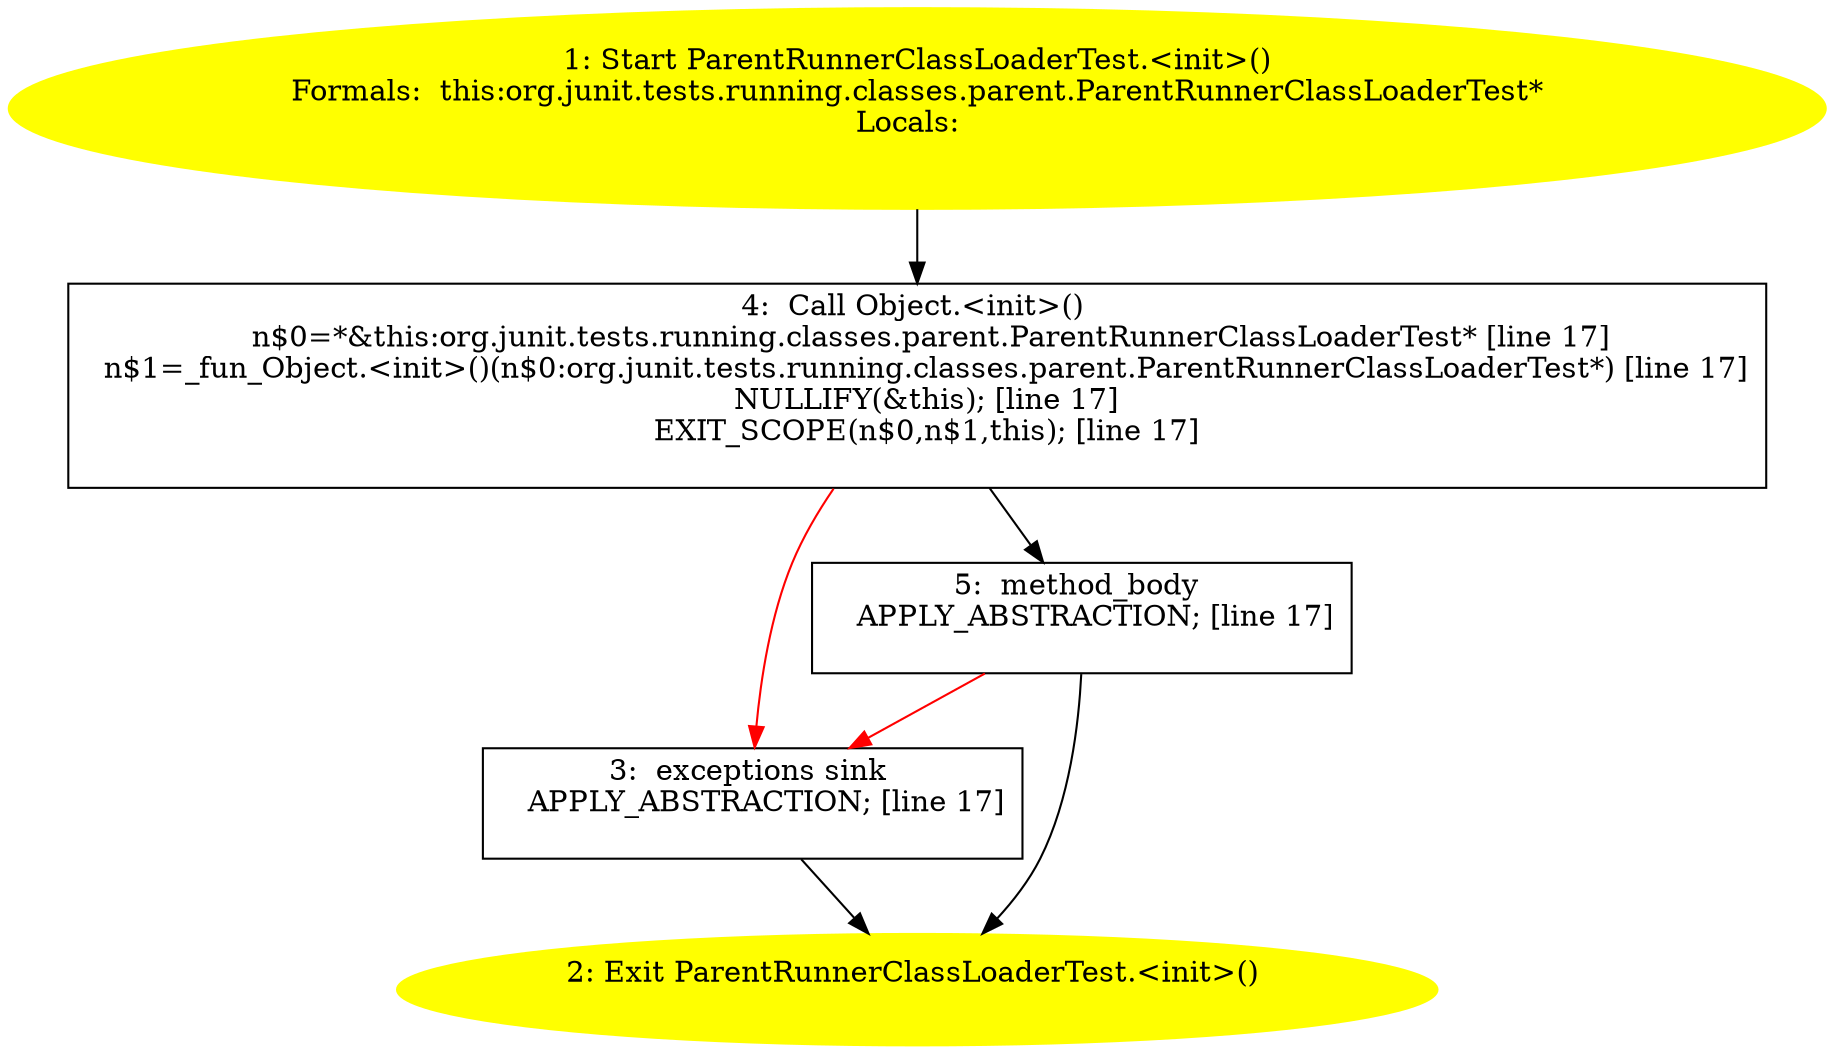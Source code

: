 /* @generated */
digraph cfg {
"org.junit.tests.running.classes.parent.ParentRunnerClassLoaderTest.<init>().c5cec5a13ccec3b44a0288156b5839e2_1" [label="1: Start ParentRunnerClassLoaderTest.<init>()\nFormals:  this:org.junit.tests.running.classes.parent.ParentRunnerClassLoaderTest*\nLocals:  \n  " color=yellow style=filled]
	

	 "org.junit.tests.running.classes.parent.ParentRunnerClassLoaderTest.<init>().c5cec5a13ccec3b44a0288156b5839e2_1" -> "org.junit.tests.running.classes.parent.ParentRunnerClassLoaderTest.<init>().c5cec5a13ccec3b44a0288156b5839e2_4" ;
"org.junit.tests.running.classes.parent.ParentRunnerClassLoaderTest.<init>().c5cec5a13ccec3b44a0288156b5839e2_2" [label="2: Exit ParentRunnerClassLoaderTest.<init>() \n  " color=yellow style=filled]
	

"org.junit.tests.running.classes.parent.ParentRunnerClassLoaderTest.<init>().c5cec5a13ccec3b44a0288156b5839e2_3" [label="3:  exceptions sink \n   APPLY_ABSTRACTION; [line 17]\n " shape="box"]
	

	 "org.junit.tests.running.classes.parent.ParentRunnerClassLoaderTest.<init>().c5cec5a13ccec3b44a0288156b5839e2_3" -> "org.junit.tests.running.classes.parent.ParentRunnerClassLoaderTest.<init>().c5cec5a13ccec3b44a0288156b5839e2_2" ;
"org.junit.tests.running.classes.parent.ParentRunnerClassLoaderTest.<init>().c5cec5a13ccec3b44a0288156b5839e2_4" [label="4:  Call Object.<init>() \n   n$0=*&this:org.junit.tests.running.classes.parent.ParentRunnerClassLoaderTest* [line 17]\n  n$1=_fun_Object.<init>()(n$0:org.junit.tests.running.classes.parent.ParentRunnerClassLoaderTest*) [line 17]\n  NULLIFY(&this); [line 17]\n  EXIT_SCOPE(n$0,n$1,this); [line 17]\n " shape="box"]
	

	 "org.junit.tests.running.classes.parent.ParentRunnerClassLoaderTest.<init>().c5cec5a13ccec3b44a0288156b5839e2_4" -> "org.junit.tests.running.classes.parent.ParentRunnerClassLoaderTest.<init>().c5cec5a13ccec3b44a0288156b5839e2_5" ;
	 "org.junit.tests.running.classes.parent.ParentRunnerClassLoaderTest.<init>().c5cec5a13ccec3b44a0288156b5839e2_4" -> "org.junit.tests.running.classes.parent.ParentRunnerClassLoaderTest.<init>().c5cec5a13ccec3b44a0288156b5839e2_3" [color="red" ];
"org.junit.tests.running.classes.parent.ParentRunnerClassLoaderTest.<init>().c5cec5a13ccec3b44a0288156b5839e2_5" [label="5:  method_body \n   APPLY_ABSTRACTION; [line 17]\n " shape="box"]
	

	 "org.junit.tests.running.classes.parent.ParentRunnerClassLoaderTest.<init>().c5cec5a13ccec3b44a0288156b5839e2_5" -> "org.junit.tests.running.classes.parent.ParentRunnerClassLoaderTest.<init>().c5cec5a13ccec3b44a0288156b5839e2_2" ;
	 "org.junit.tests.running.classes.parent.ParentRunnerClassLoaderTest.<init>().c5cec5a13ccec3b44a0288156b5839e2_5" -> "org.junit.tests.running.classes.parent.ParentRunnerClassLoaderTest.<init>().c5cec5a13ccec3b44a0288156b5839e2_3" [color="red" ];
}
